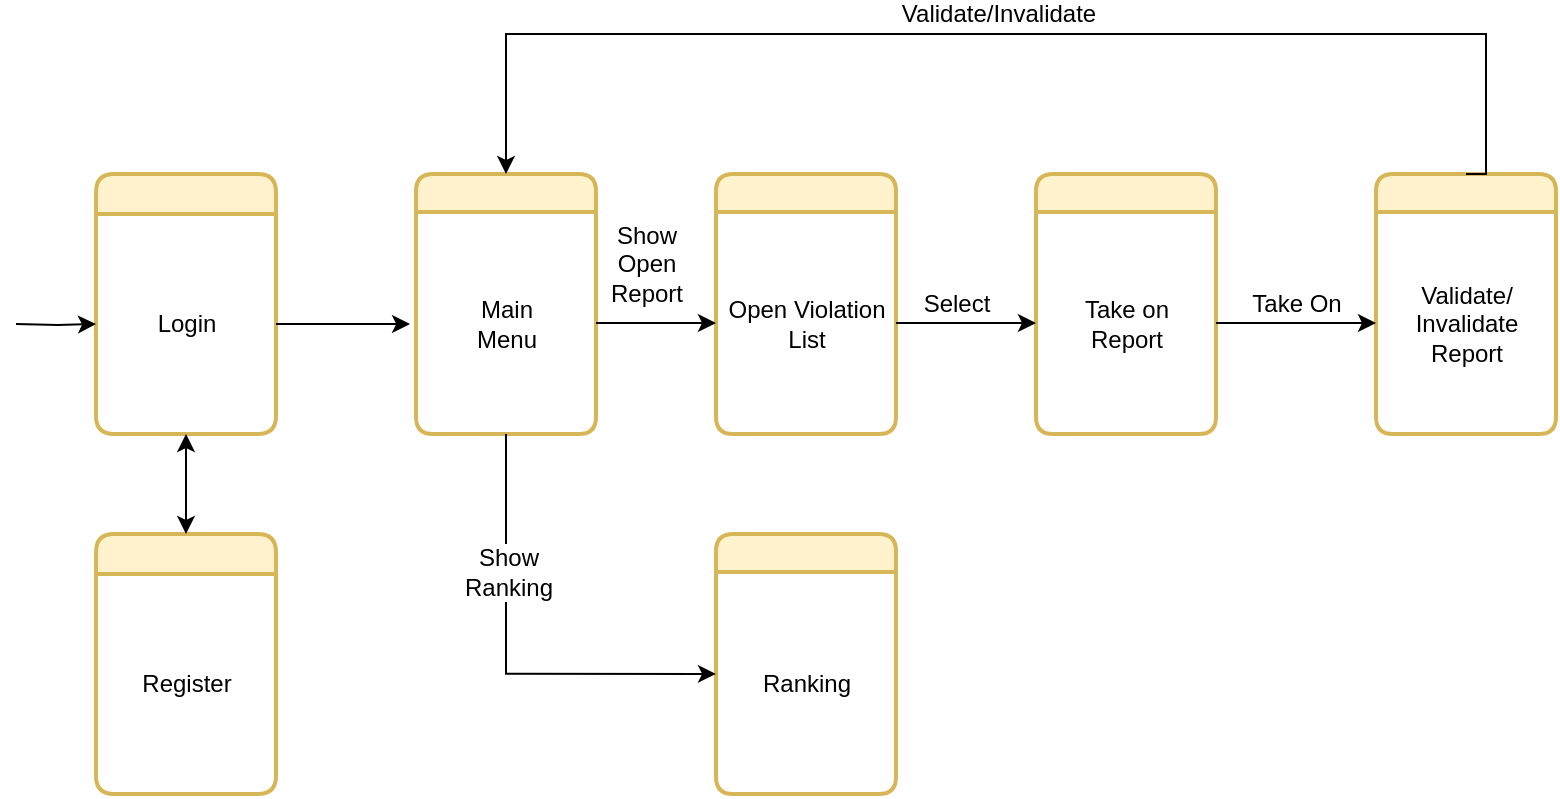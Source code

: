 <mxfile version="12.3.7" type="device" pages="1"><diagram id="3oKSRpvQD-3Rtn6nESA1" name="Page-1"><mxGraphModel dx="440" dy="712" grid="1" gridSize="10" guides="1" tooltips="1" connect="1" arrows="1" fold="1" page="1" pageScale="1" pageWidth="850" pageHeight="1100" math="0" shadow="0"><root><mxCell id="0"/><mxCell id="1" parent="0"/><mxCell id="K8wivl5P5FMc2v_rYO8I-10" value="" style="swimlane;childLayout=stackLayout;horizontal=1;startSize=20;horizontalStack=0;fillColor=#fff2cc;rounded=1;fontSize=14;fontStyle=0;strokeWidth=2;resizeParent=0;resizeLast=1;shadow=0;dashed=0;align=center;strokeColor=#d6b656;" parent="1" vertex="1"><mxGeometry x="90" y="210" width="90" height="130" as="geometry"><mxRectangle x="260" y="240" width="50" height="40" as="alternateBounds"/></mxGeometry></mxCell><mxCell id="K8wivl5P5FMc2v_rYO8I-20" value="Login" style="text;html=1;align=center;verticalAlign=middle;resizable=0;points=[];;autosize=1;" parent="K8wivl5P5FMc2v_rYO8I-10" vertex="1"><mxGeometry y="20" width="90" height="110" as="geometry"/></mxCell><mxCell id="K8wivl5P5FMc2v_rYO8I-23" value="" style="swimlane;childLayout=stackLayout;horizontal=1;startSize=19;horizontalStack=0;fillColor=#fff2cc;rounded=1;fontSize=14;fontStyle=0;strokeWidth=2;resizeParent=0;resizeLast=1;shadow=0;dashed=0;align=center;strokeColor=#d6b656;" parent="1" vertex="1"><mxGeometry x="250" y="210" width="90" height="130" as="geometry"><mxRectangle x="260" y="240" width="50" height="40" as="alternateBounds"/></mxGeometry></mxCell><mxCell id="K8wivl5P5FMc2v_rYO8I-24" value="Main&lt;br&gt;Menu" style="text;html=1;align=center;verticalAlign=middle;resizable=0;points=[];;autosize=1;" parent="K8wivl5P5FMc2v_rYO8I-23" vertex="1"><mxGeometry y="19" width="90" height="111" as="geometry"/></mxCell><mxCell id="K8wivl5P5FMc2v_rYO8I-25" value="" style="swimlane;childLayout=stackLayout;horizontal=1;startSize=19;horizontalStack=0;fillColor=#fff2cc;rounded=1;fontSize=14;fontStyle=0;strokeWidth=2;resizeParent=0;resizeLast=1;shadow=0;dashed=0;align=center;strokeColor=#d6b656;" parent="1" vertex="1"><mxGeometry x="400" y="210" width="90" height="130" as="geometry"><mxRectangle x="260" y="240" width="50" height="40" as="alternateBounds"/></mxGeometry></mxCell><mxCell id="K8wivl5P5FMc2v_rYO8I-26" value="Open Violation&lt;br&gt;List" style="text;html=1;align=center;verticalAlign=middle;resizable=0;points=[];;autosize=1;" parent="K8wivl5P5FMc2v_rYO8I-25" vertex="1"><mxGeometry y="19" width="90" height="111" as="geometry"/></mxCell><mxCell id="K8wivl5P5FMc2v_rYO8I-28" value="" style="swimlane;childLayout=stackLayout;horizontal=1;startSize=19;horizontalStack=0;fillColor=#fff2cc;rounded=1;fontSize=14;fontStyle=0;strokeWidth=2;resizeParent=0;resizeLast=1;shadow=0;dashed=0;align=center;strokeColor=#d6b656;" parent="1" vertex="1"><mxGeometry x="560" y="210" width="90" height="130" as="geometry"><mxRectangle x="260" y="240" width="50" height="40" as="alternateBounds"/></mxGeometry></mxCell><mxCell id="K8wivl5P5FMc2v_rYO8I-29" value="Take on &lt;br&gt;Report" style="text;html=1;align=center;verticalAlign=middle;resizable=0;points=[];;autosize=1;" parent="K8wivl5P5FMc2v_rYO8I-28" vertex="1"><mxGeometry y="19" width="90" height="111" as="geometry"/></mxCell><mxCell id="K8wivl5P5FMc2v_rYO8I-30" value="" style="swimlane;childLayout=stackLayout;horizontal=1;startSize=19;horizontalStack=0;fillColor=#fff2cc;rounded=1;fontSize=14;fontStyle=0;strokeWidth=2;resizeParent=0;resizeLast=1;shadow=0;dashed=0;align=center;strokeColor=#d6b656;" parent="1" vertex="1"><mxGeometry x="730" y="210" width="90" height="130" as="geometry"><mxRectangle x="260" y="240" width="50" height="40" as="alternateBounds"/></mxGeometry></mxCell><mxCell id="K8wivl5P5FMc2v_rYO8I-31" value="Validate/&lt;br&gt;Invalidate&lt;br&gt;Report" style="text;html=1;align=center;verticalAlign=middle;resizable=0;points=[];;autosize=1;" parent="K8wivl5P5FMc2v_rYO8I-30" vertex="1"><mxGeometry y="19" width="90" height="111" as="geometry"/></mxCell><mxCell id="K8wivl5P5FMc2v_rYO8I-34" value="" style="swimlane;childLayout=stackLayout;horizontal=1;startSize=19;horizontalStack=0;fillColor=#fff2cc;rounded=1;fontSize=14;fontStyle=0;strokeWidth=2;resizeParent=0;resizeLast=1;shadow=0;dashed=0;align=center;strokeColor=#d6b656;" parent="1" vertex="1"><mxGeometry x="400" y="390" width="90" height="130" as="geometry"><mxRectangle x="260" y="240" width="50" height="40" as="alternateBounds"/></mxGeometry></mxCell><mxCell id="K8wivl5P5FMc2v_rYO8I-35" value="Ranking" style="text;html=1;align=center;verticalAlign=middle;resizable=0;points=[];;autosize=1;" parent="K8wivl5P5FMc2v_rYO8I-34" vertex="1"><mxGeometry y="19" width="90" height="111" as="geometry"/></mxCell><mxCell id="K8wivl5P5FMc2v_rYO8I-38" style="edgeStyle=orthogonalEdgeStyle;rounded=0;orthogonalLoop=1;jettySize=auto;html=1;entryX=0;entryY=0.5;entryDx=0;entryDy=0;entryPerimeter=0;" parent="1" source="K8wivl5P5FMc2v_rYO8I-24" target="K8wivl5P5FMc2v_rYO8I-26" edge="1"><mxGeometry relative="1" as="geometry"/></mxCell><mxCell id="K8wivl5P5FMc2v_rYO8I-39" style="edgeStyle=orthogonalEdgeStyle;rounded=0;orthogonalLoop=1;jettySize=auto;html=1;entryX=0;entryY=0.459;entryDx=0;entryDy=0;entryPerimeter=0;" parent="1" source="K8wivl5P5FMc2v_rYO8I-24" target="K8wivl5P5FMc2v_rYO8I-35" edge="1"><mxGeometry relative="1" as="geometry"><Array as="points"><mxPoint x="295" y="460"/></Array></mxGeometry></mxCell><mxCell id="K8wivl5P5FMc2v_rYO8I-57" value="Show&lt;br&gt;Ranking" style="text;html=1;align=center;verticalAlign=middle;resizable=0;points=[];;labelBackgroundColor=#ffffff;" parent="K8wivl5P5FMc2v_rYO8I-39" vertex="1" connectable="0"><mxGeometry x="-0.387" y="1" relative="1" as="geometry"><mxPoint as="offset"/></mxGeometry></mxCell><mxCell id="K8wivl5P5FMc2v_rYO8I-40" style="edgeStyle=orthogonalEdgeStyle;rounded=0;orthogonalLoop=1;jettySize=auto;html=1;" parent="1" source="K8wivl5P5FMc2v_rYO8I-26" target="K8wivl5P5FMc2v_rYO8I-29" edge="1"><mxGeometry relative="1" as="geometry"/></mxCell><mxCell id="K8wivl5P5FMc2v_rYO8I-54" value="Select" style="text;html=1;align=center;verticalAlign=middle;resizable=0;points=[];;labelBackgroundColor=#ffffff;" parent="K8wivl5P5FMc2v_rYO8I-40" vertex="1" connectable="0"><mxGeometry x="-0.133" y="-1" relative="1" as="geometry"><mxPoint x="-0.5" y="-10.5" as="offset"/></mxGeometry></mxCell><mxCell id="K8wivl5P5FMc2v_rYO8I-41" style="edgeStyle=orthogonalEdgeStyle;rounded=0;orthogonalLoop=1;jettySize=auto;html=1;" parent="1" source="K8wivl5P5FMc2v_rYO8I-29" target="K8wivl5P5FMc2v_rYO8I-31" edge="1"><mxGeometry relative="1" as="geometry"/></mxCell><mxCell id="K8wivl5P5FMc2v_rYO8I-53" value="Take On" style="text;html=1;align=center;verticalAlign=middle;resizable=0;points=[];;labelBackgroundColor=#ffffff;" parent="K8wivl5P5FMc2v_rYO8I-41" vertex="1" connectable="0"><mxGeometry x="-0.175" y="1" relative="1" as="geometry"><mxPoint x="6.5" y="-8.5" as="offset"/></mxGeometry></mxCell><mxCell id="K8wivl5P5FMc2v_rYO8I-44" style="edgeStyle=orthogonalEdgeStyle;rounded=0;orthogonalLoop=1;jettySize=auto;html=1;entryX=-0.033;entryY=0.505;entryDx=0;entryDy=0;entryPerimeter=0;" parent="1" source="K8wivl5P5FMc2v_rYO8I-20" target="K8wivl5P5FMc2v_rYO8I-24" edge="1"><mxGeometry relative="1" as="geometry"/></mxCell><mxCell id="K8wivl5P5FMc2v_rYO8I-45" value="" style="swimlane;childLayout=stackLayout;horizontal=1;startSize=20;horizontalStack=0;fillColor=#fff2cc;rounded=1;fontSize=14;fontStyle=0;strokeWidth=2;resizeParent=0;resizeLast=1;shadow=0;dashed=0;align=center;strokeColor=#d6b656;" parent="1" vertex="1"><mxGeometry x="90" y="390" width="90" height="130" as="geometry"><mxRectangle x="260" y="240" width="50" height="40" as="alternateBounds"/></mxGeometry></mxCell><mxCell id="K8wivl5P5FMc2v_rYO8I-46" value="Register" style="text;html=1;align=center;verticalAlign=middle;resizable=0;points=[];;autosize=1;" parent="K8wivl5P5FMc2v_rYO8I-45" vertex="1"><mxGeometry y="20" width="90" height="110" as="geometry"/></mxCell><mxCell id="K8wivl5P5FMc2v_rYO8I-47" style="edgeStyle=orthogonalEdgeStyle;rounded=0;orthogonalLoop=1;jettySize=auto;html=1;entryX=0.5;entryY=0;entryDx=0;entryDy=0;startArrow=classic;startFill=1;" parent="1" source="K8wivl5P5FMc2v_rYO8I-20" target="K8wivl5P5FMc2v_rYO8I-45" edge="1"><mxGeometry relative="1" as="geometry"/></mxCell><mxCell id="K8wivl5P5FMc2v_rYO8I-48" style="edgeStyle=orthogonalEdgeStyle;rounded=0;orthogonalLoop=1;jettySize=auto;html=1;startArrow=none;startFill=0;" parent="1" target="K8wivl5P5FMc2v_rYO8I-20" edge="1"><mxGeometry relative="1" as="geometry"><mxPoint x="50" y="285" as="sourcePoint"/></mxGeometry></mxCell><mxCell id="K8wivl5P5FMc2v_rYO8I-49" style="edgeStyle=orthogonalEdgeStyle;rounded=0;orthogonalLoop=1;jettySize=auto;html=1;entryX=0.5;entryY=0;entryDx=0;entryDy=0;startArrow=none;startFill=0;exitX=0.5;exitY=0;exitDx=0;exitDy=0;" parent="1" source="K8wivl5P5FMc2v_rYO8I-30" target="K8wivl5P5FMc2v_rYO8I-23" edge="1"><mxGeometry relative="1" as="geometry"><mxPoint x="905" y="200" as="sourcePoint"/><Array as="points"><mxPoint x="785" y="140"/><mxPoint x="295" y="140"/></Array></mxGeometry></mxCell><mxCell id="K8wivl5P5FMc2v_rYO8I-50" value="Validate/Invalidate" style="text;html=1;align=center;verticalAlign=middle;resizable=0;points=[];;labelBackgroundColor=#ffffff;" parent="K8wivl5P5FMc2v_rYO8I-49" vertex="1" connectable="0"><mxGeometry x="-0.248" y="2" relative="1" as="geometry"><mxPoint x="-84" y="-12" as="offset"/></mxGeometry></mxCell><mxCell id="K8wivl5P5FMc2v_rYO8I-55" value="Show &lt;br&gt;Open &lt;br&gt;Report" style="text;html=1;align=center;verticalAlign=middle;resizable=0;points=[];;autosize=1;" parent="1" vertex="1"><mxGeometry x="340" y="230" width="50" height="50" as="geometry"/></mxCell></root></mxGraphModel></diagram></mxfile>